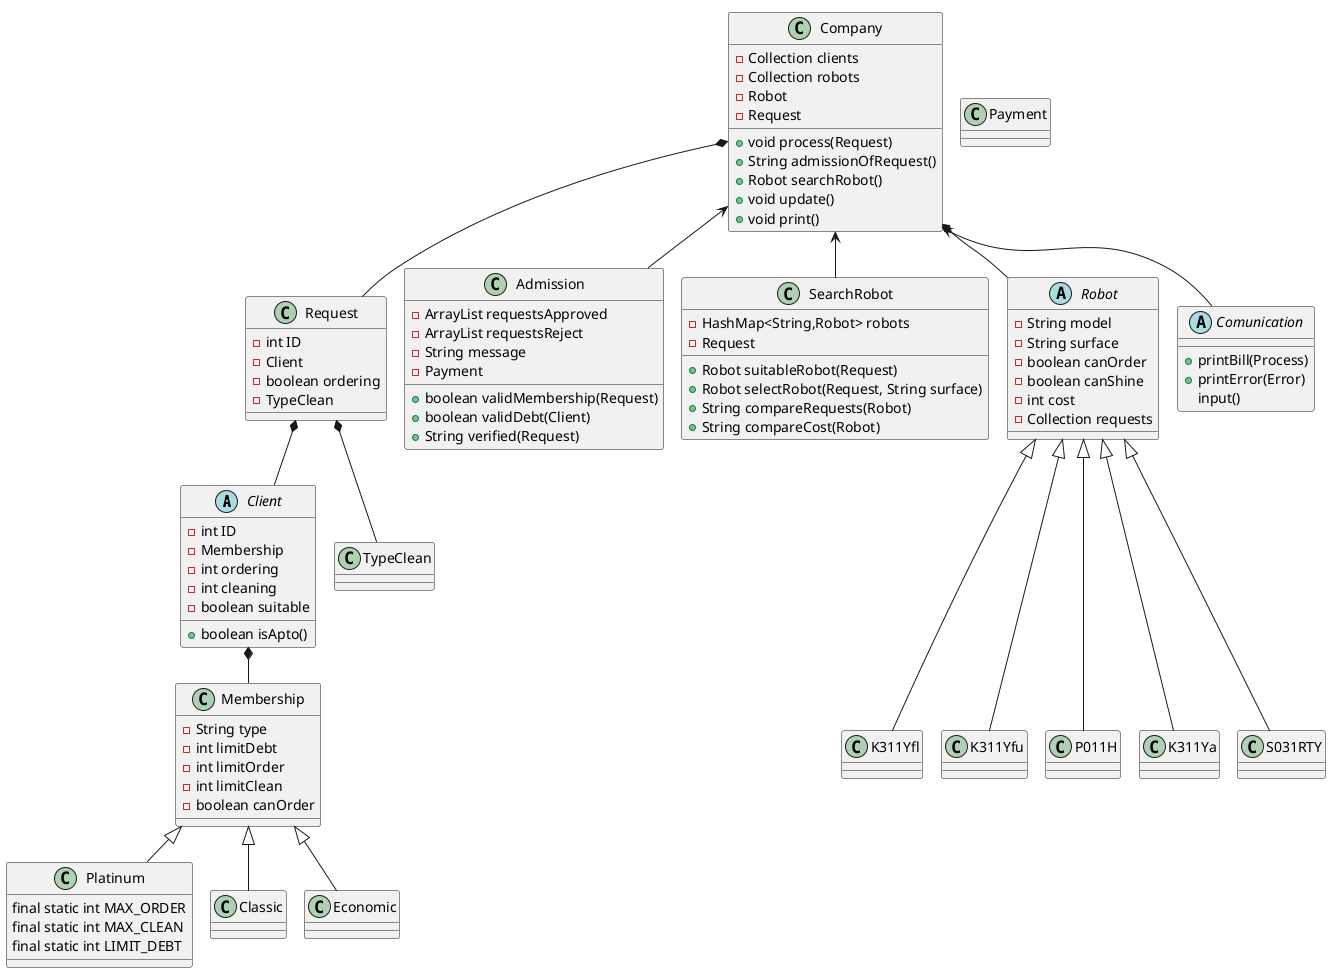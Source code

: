 @startuml
'https://plantuml.com/class-diagram

!pragma layout smetana

'array de pedidos hechos por robot

abstract Client
class Membership
class Platinum
class Classic
class Economic
class Request
class TypeClean
class Admission
class Company
class SearchRobot
class Payment
abstract class Robot
class K311Yfl
class K311Yfu
class P011H
class K311Ya
class S031RTY


Client *-- Membership
Membership <|-- Platinum
Membership <|-- Classic
Membership <|-- Economic
Company <-- Admission
Company <-- SearchRobot
Company <-- Comunication
Company *-- Robot
Company *-- Request
Request *-- Client
Request *-- TypeClean
Robot <|---K311Ya
Robot <|---S031RTY
Robot <|---P011H
Robot <|---K311Yfu
Robot <|---K311Yfl


abstract Comunication{
+printBill(Process)
+printError(Error)
input()
}

abstract class Robot{
-String model
-String surface
-boolean canOrder
-boolean canShine
-int cost
-Collection requests
}

class Company{

-Collection clients
-Collection robots
-Robot
-Request

'llama a admission
+void process(Request)
+String admissionOfRequest()
+Robot searchRobot()
+void update()
+void print()


}

'posible clase
class Admission{
-ArrayList requestsApproved
-ArrayList requestsReject
-String message
-Payment
'-ArrayList clients

'ej: pedir un ordenamiento cuando no puede
+boolean validMembership(Request)
+boolean validDebt(Client)
+String verified(Request)


}


class SearchRobot{

-HashMap<String,Robot> robots
-Request

'llama a la funcion selectRobot y recibe el robot ideal
+ Robot suitableRobot(Request)
'recibe un request y realiza una iteracion
'en la colleccion robots donde compara los requerimientos
+ Robot selectRobot(Request, String surface)
'si es Platinum compara la cola que tiene con un min y se guarda la key
'si es el primero se fija si es null y lo asigna
+ String compareRequests(Robot)
'si no es platinum compara el costo con un min y guarda la key para devolverla
+ String compareCost(Robot)
}

'posible clase lo mismo arriba


class Request{
-int ID
-Client
-boolean ordering
-TypeClean
'-String address?

}

abstract Client{
-int ID
-Membership
-int ordering
-int cleaning
-boolean suitable
'Collection requests
'String address?
+boolean isApto()
'return limitOrder > ordering && limitClean > cleaning
}

class Membership{
-String type
-int limitDebt
-int limitOrder
-int limitClean
-boolean canOrder
}

class Platinum{
final static int MAX_ORDER
final static int MAX_CLEAN
final static int LIMIT_DEBT
}

@enduml